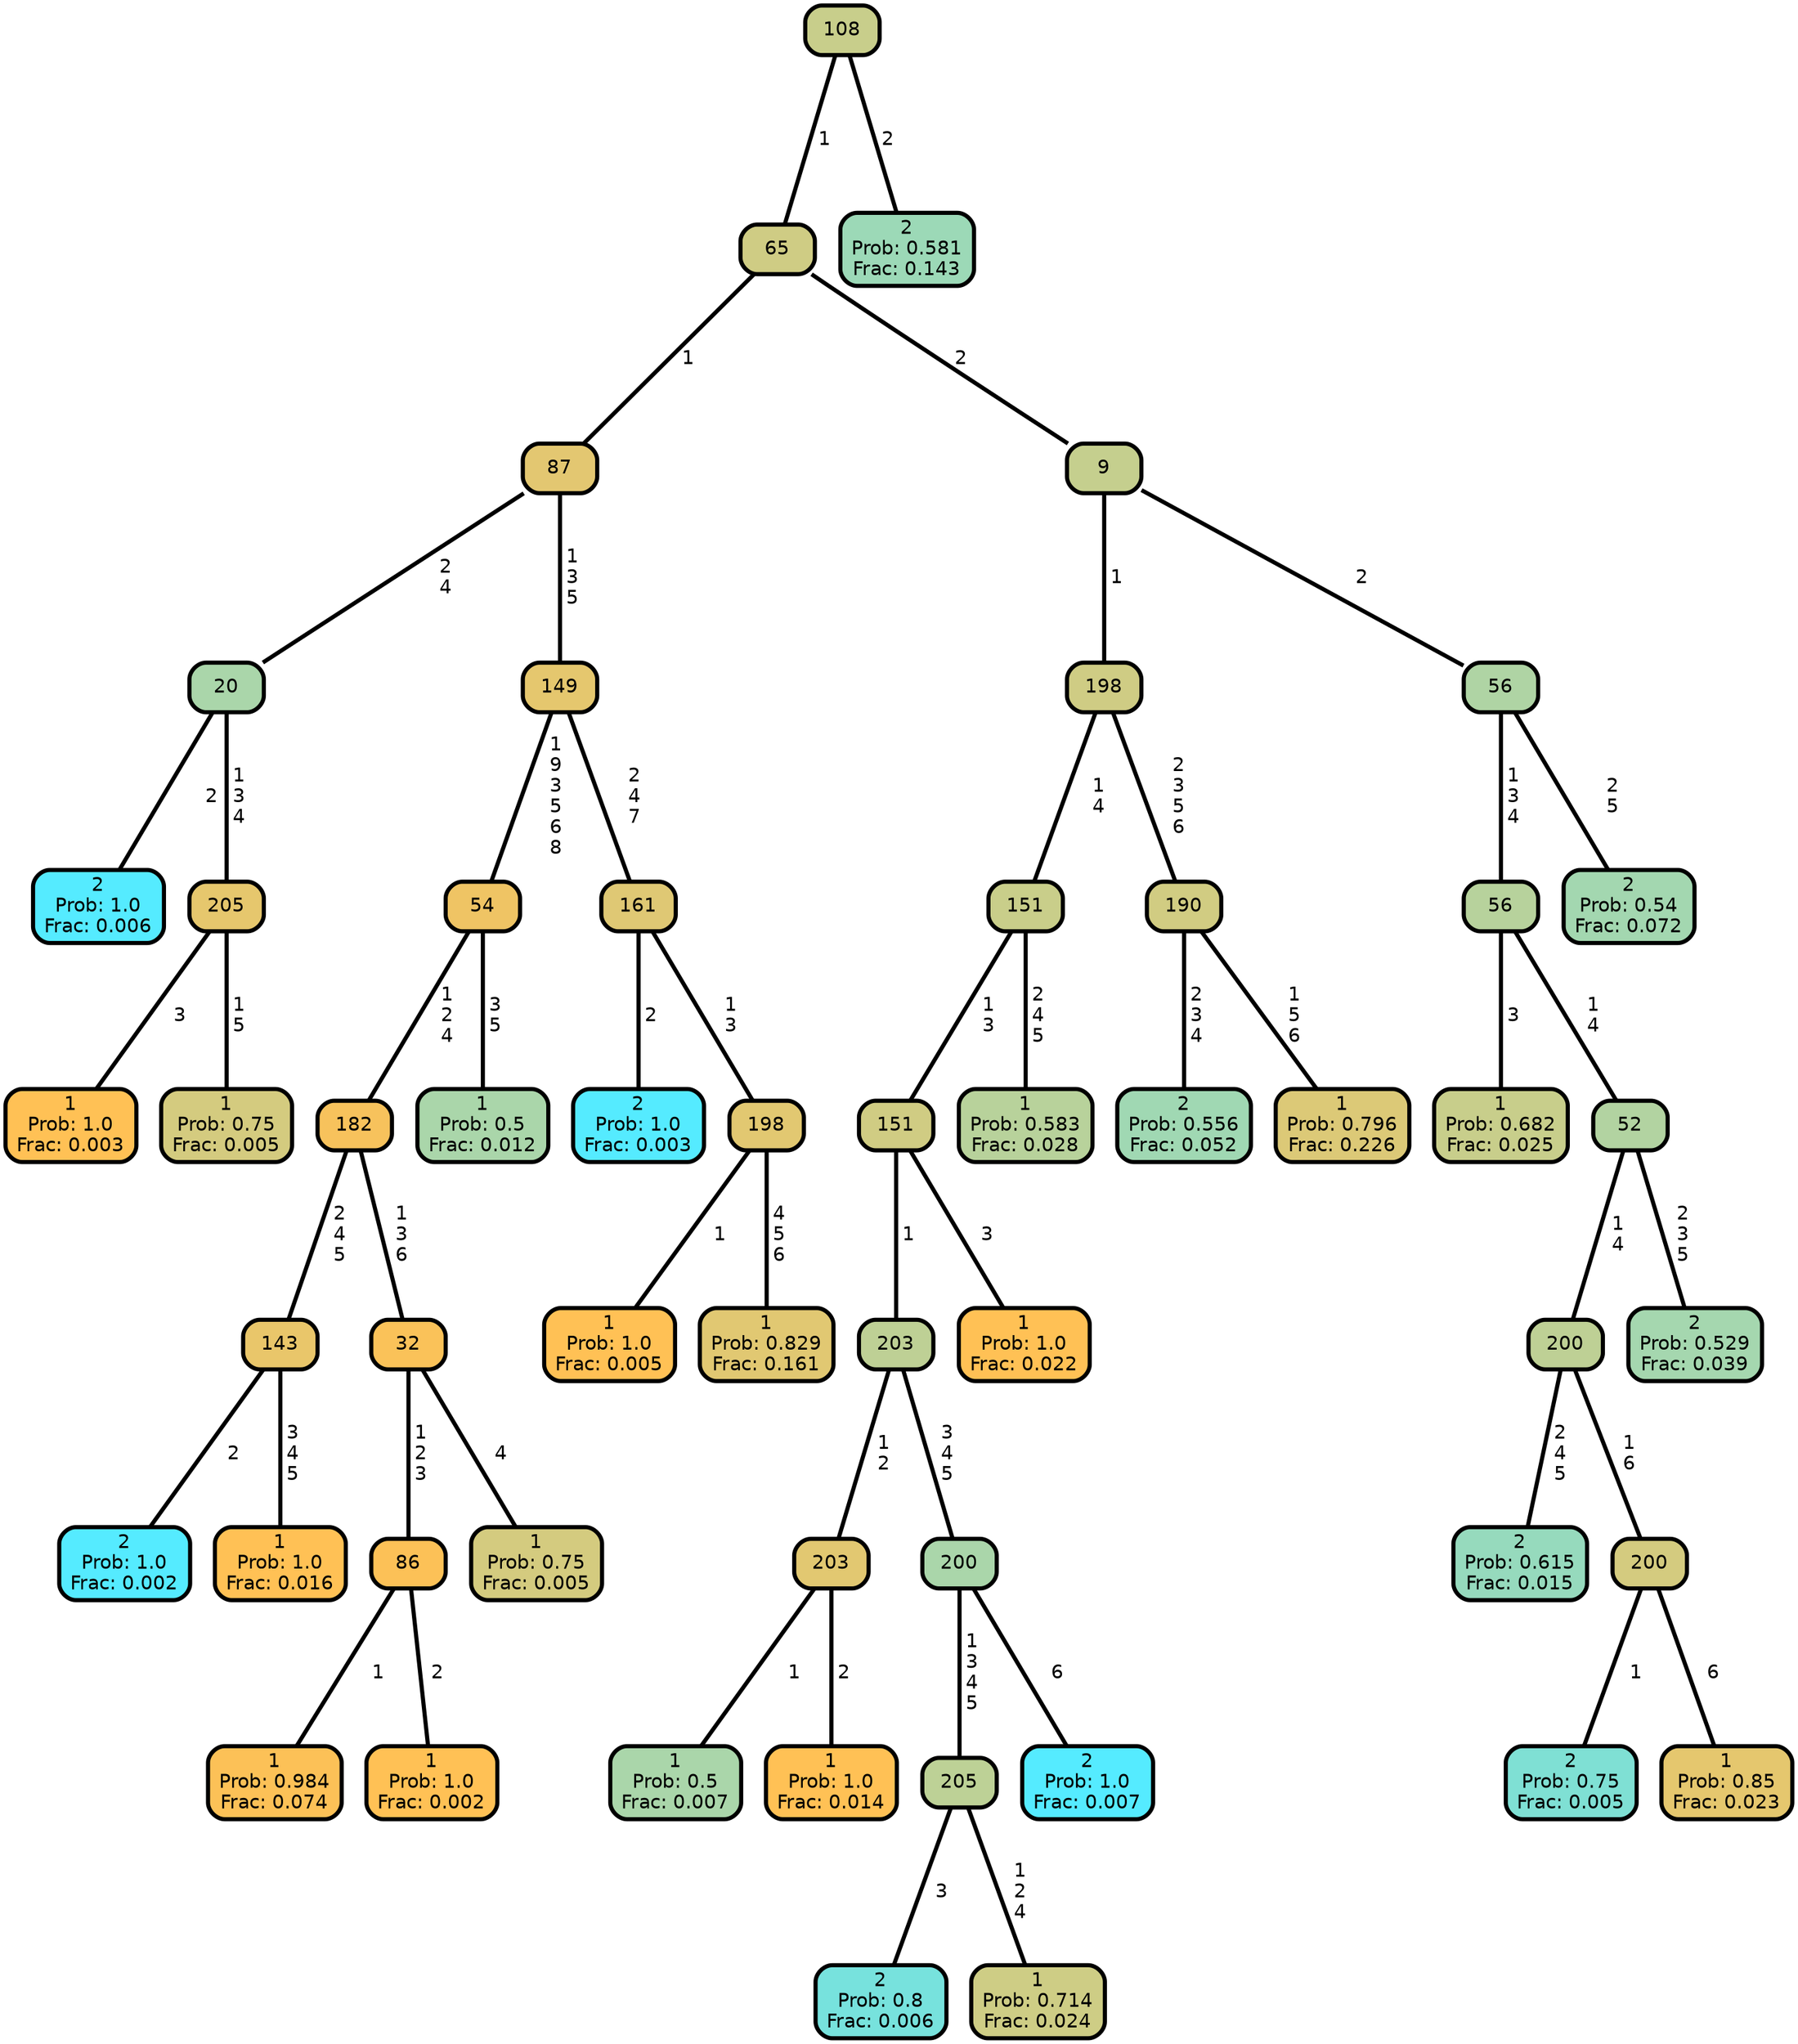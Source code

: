 graph Tree {
node [shape=box, style="filled, rounded",color="black",penwidth="3",fontcolor="black",                 fontname=helvetica] ;
graph [ranksep="0 equally", splines=straight,                 bgcolor=transparent, dpi=200] ;
edge [fontname=helvetica, color=black] ;
0 [label="2
Prob: 1.0
Frac: 0.006", fillcolor="#55ebff"] ;
1 [label="20", fillcolor="#aad6aa"] ;
2 [label="1
Prob: 1.0
Frac: 0.003", fillcolor="#ffc155"] ;
3 [label="205", fillcolor="#e6c76d"] ;
4 [label="1
Prob: 0.75
Frac: 0.005", fillcolor="#d4cb7f"] ;
5 [label="87", fillcolor="#e3c771"] ;
6 [label="2
Prob: 1.0
Frac: 0.002", fillcolor="#55ebff"] ;
7 [label="143", fillcolor="#e9c66a"] ;
8 [label="1
Prob: 1.0
Frac: 0.016", fillcolor="#ffc155"] ;
9 [label="182", fillcolor="#f7c25c"] ;
10 [label="1
Prob: 0.984
Frac: 0.074", fillcolor="#fcc157"] ;
11 [label="86", fillcolor="#fcc157"] ;
12 [label="1
Prob: 1.0
Frac: 0.002", fillcolor="#ffc155"] ;
13 [label="32", fillcolor="#fac259"] ;
14 [label="1
Prob: 0.75
Frac: 0.005", fillcolor="#d4cb7f"] ;
15 [label="54", fillcolor="#efc464"] ;
16 [label="1
Prob: 0.5
Frac: 0.012", fillcolor="#aad6aa"] ;
17 [label="149", fillcolor="#e5c76e"] ;
18 [label="2
Prob: 1.0
Frac: 0.003", fillcolor="#55ebff"] ;
19 [label="161", fillcolor="#dfc874"] ;
20 [label="1
Prob: 1.0
Frac: 0.005", fillcolor="#ffc155"] ;
21 [label="198", fillcolor="#e2c871"] ;
22 [label="1
Prob: 0.829
Frac: 0.161", fillcolor="#e1c872"] ;
23 [label="65", fillcolor="#cfcc84"] ;
24 [label="1
Prob: 0.5
Frac: 0.007", fillcolor="#aad6aa"] ;
25 [label="203", fillcolor="#e2c871"] ;
26 [label="1
Prob: 1.0
Frac: 0.014", fillcolor="#ffc155"] ;
27 [label="203", fillcolor="#bed095"] ;
28 [label="2
Prob: 0.8
Frac: 0.006", fillcolor="#77e2dd"] ;
29 [label="205", fillcolor="#bdd196"] ;
30 [label="1
Prob: 0.714
Frac: 0.024", fillcolor="#cecd85"] ;
31 [label="200", fillcolor="#aad6aa"] ;
32 [label="2
Prob: 1.0
Frac: 0.007", fillcolor="#55ebff"] ;
33 [label="151", fillcolor="#d0cc83"] ;
34 [label="1
Prob: 1.0
Frac: 0.022", fillcolor="#ffc155"] ;
35 [label="151", fillcolor="#c9ce8a"] ;
36 [label="1
Prob: 0.583
Frac: 0.028", fillcolor="#b8d29b"] ;
37 [label="198", fillcolor="#cfcc84"] ;
38 [label="2
Prob: 0.556
Frac: 0.052", fillcolor="#a0d8b3"] ;
39 [label="190", fillcolor="#d1cc82"] ;
40 [label="1
Prob: 0.796
Frac: 0.226", fillcolor="#dcc977"] ;
41 [label="9", fillcolor="#c5cf8e"] ;
42 [label="1
Prob: 0.682
Frac: 0.025", fillcolor="#c8ce8b"] ;
43 [label="56", fillcolor="#b7d29c"] ;
44 [label="2
Prob: 0.615
Frac: 0.015", fillcolor="#96dabd"] ;
45 [label="200", fillcolor="#bed095"] ;
46 [label="2
Prob: 0.75
Frac: 0.005", fillcolor="#7fe0d4"] ;
47 [label="200", fillcolor="#d4cb7f"] ;
48 [label="1
Prob: 0.85
Frac: 0.023", fillcolor="#e5c76e"] ;
49 [label="52", fillcolor="#b2d3a1"] ;
50 [label="2
Prob: 0.529
Frac: 0.039", fillcolor="#a5d7af"] ;
51 [label="56", fillcolor="#afd4a4"] ;
52 [label="2
Prob: 0.54
Frac: 0.072", fillcolor="#a3d7b0"] ;
53 [label="108", fillcolor="#c8ce8b"] ;
54 [label="2
Prob: 0.581
Frac: 0.143", fillcolor="#9cd9b7"] ;
1 -- 0 [label=" 2",penwidth=3] ;
1 -- 3 [label=" 1\n 3\n 4",penwidth=3] ;
3 -- 2 [label=" 3",penwidth=3] ;
3 -- 4 [label=" 1\n 5",penwidth=3] ;
5 -- 1 [label=" 2\n 4",penwidth=3] ;
5 -- 17 [label=" 1\n 3\n 5",penwidth=3] ;
7 -- 6 [label=" 2",penwidth=3] ;
7 -- 8 [label=" 3\n 4\n 5",penwidth=3] ;
9 -- 7 [label=" 2\n 4\n 5",penwidth=3] ;
9 -- 13 [label=" 1\n 3\n 6",penwidth=3] ;
11 -- 10 [label=" 1",penwidth=3] ;
11 -- 12 [label=" 2",penwidth=3] ;
13 -- 11 [label=" 1\n 2\n 3",penwidth=3] ;
13 -- 14 [label=" 4",penwidth=3] ;
15 -- 9 [label=" 1\n 2\n 4",penwidth=3] ;
15 -- 16 [label=" 3\n 5",penwidth=3] ;
17 -- 15 [label=" 1\n 9\n 3\n 5\n 6\n 8",penwidth=3] ;
17 -- 19 [label=" 2\n 4\n 7",penwidth=3] ;
19 -- 18 [label=" 2",penwidth=3] ;
19 -- 21 [label=" 1\n 3",penwidth=3] ;
21 -- 20 [label=" 1",penwidth=3] ;
21 -- 22 [label=" 4\n 5\n 6",penwidth=3] ;
23 -- 5 [label=" 1",penwidth=3] ;
23 -- 41 [label=" 2",penwidth=3] ;
25 -- 24 [label=" 1",penwidth=3] ;
25 -- 26 [label=" 2",penwidth=3] ;
27 -- 25 [label=" 1\n 2",penwidth=3] ;
27 -- 31 [label=" 3\n 4\n 5",penwidth=3] ;
29 -- 28 [label=" 3",penwidth=3] ;
29 -- 30 [label=" 1\n 2\n 4",penwidth=3] ;
31 -- 29 [label=" 1\n 3\n 4\n 5",penwidth=3] ;
31 -- 32 [label=" 6",penwidth=3] ;
33 -- 27 [label=" 1",penwidth=3] ;
33 -- 34 [label=" 3",penwidth=3] ;
35 -- 33 [label=" 1\n 3",penwidth=3] ;
35 -- 36 [label=" 2\n 4\n 5",penwidth=3] ;
37 -- 35 [label=" 1\n 4",penwidth=3] ;
37 -- 39 [label=" 2\n 3\n 5\n 6",penwidth=3] ;
39 -- 38 [label=" 2\n 3\n 4",penwidth=3] ;
39 -- 40 [label=" 1\n 5\n 6",penwidth=3] ;
41 -- 37 [label=" 1",penwidth=3] ;
41 -- 51 [label=" 2",penwidth=3] ;
43 -- 42 [label=" 3",penwidth=3] ;
43 -- 49 [label=" 1\n 4",penwidth=3] ;
45 -- 44 [label=" 2\n 4\n 5",penwidth=3] ;
45 -- 47 [label=" 1\n 6",penwidth=3] ;
47 -- 46 [label=" 1",penwidth=3] ;
47 -- 48 [label=" 6",penwidth=3] ;
49 -- 45 [label=" 1\n 4",penwidth=3] ;
49 -- 50 [label=" 2\n 3\n 5",penwidth=3] ;
51 -- 43 [label=" 1\n 3\n 4",penwidth=3] ;
51 -- 52 [label=" 2\n 5",penwidth=3] ;
53 -- 23 [label=" 1",penwidth=3] ;
53 -- 54 [label=" 2",penwidth=3] ;
{rank = same;}}